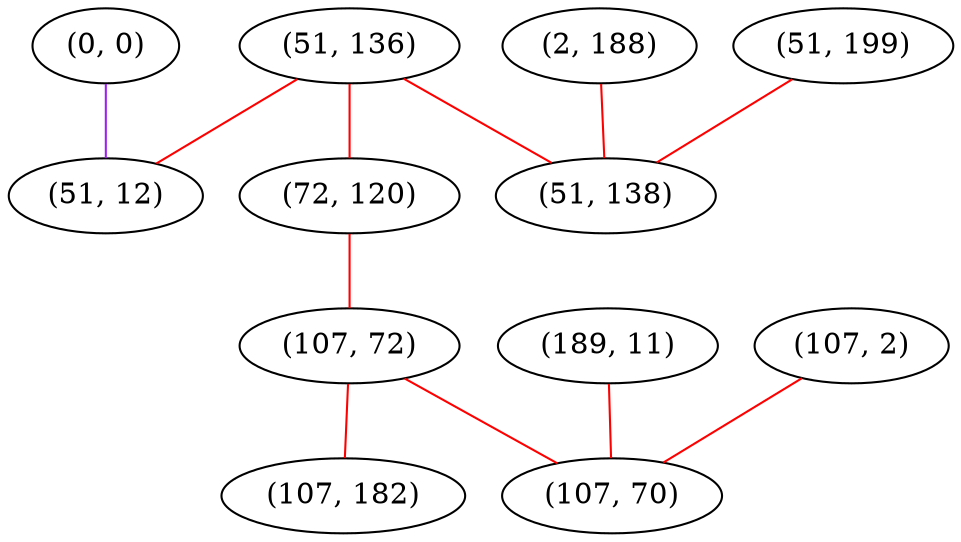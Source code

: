 graph "" {
"(51, 136)";
"(72, 120)";
"(2, 188)";
"(107, 72)";
"(51, 199)";
"(107, 2)";
"(107, 182)";
"(189, 11)";
"(0, 0)";
"(51, 12)";
"(51, 138)";
"(107, 70)";
"(51, 136)" -- "(51, 138)"  [color=red, key=0, weight=1];
"(51, 136)" -- "(72, 120)"  [color=red, key=0, weight=1];
"(51, 136)" -- "(51, 12)"  [color=red, key=0, weight=1];
"(72, 120)" -- "(107, 72)"  [color=red, key=0, weight=1];
"(2, 188)" -- "(51, 138)"  [color=red, key=0, weight=1];
"(107, 72)" -- "(107, 70)"  [color=red, key=0, weight=1];
"(107, 72)" -- "(107, 182)"  [color=red, key=0, weight=1];
"(51, 199)" -- "(51, 138)"  [color=red, key=0, weight=1];
"(107, 2)" -- "(107, 70)"  [color=red, key=0, weight=1];
"(189, 11)" -- "(107, 70)"  [color=red, key=0, weight=1];
"(0, 0)" -- "(51, 12)"  [color=purple, key=0, weight=4];
}
